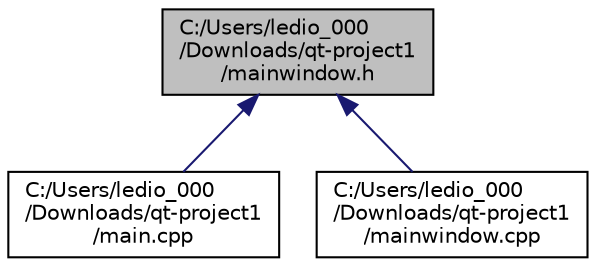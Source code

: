 digraph "C:/Users/ledio_000/Downloads/qt-project1/mainwindow.h"
{
  edge [fontname="Helvetica",fontsize="10",labelfontname="Helvetica",labelfontsize="10"];
  node [fontname="Helvetica",fontsize="10",shape=record];
  Node1 [label="C:/Users/ledio_000\l/Downloads/qt-project1\l/mainwindow.h",height=0.2,width=0.4,color="black", fillcolor="grey75", style="filled" fontcolor="black"];
  Node1 -> Node2 [dir="back",color="midnightblue",fontsize="10",style="solid",fontname="Helvetica"];
  Node2 [label="C:/Users/ledio_000\l/Downloads/qt-project1\l/main.cpp",height=0.2,width=0.4,color="black", fillcolor="white", style="filled",URL="$main_8cpp.html"];
  Node1 -> Node3 [dir="back",color="midnightblue",fontsize="10",style="solid",fontname="Helvetica"];
  Node3 [label="C:/Users/ledio_000\l/Downloads/qt-project1\l/mainwindow.cpp",height=0.2,width=0.4,color="black", fillcolor="white", style="filled",URL="$mainwindow_8cpp.html"];
}
